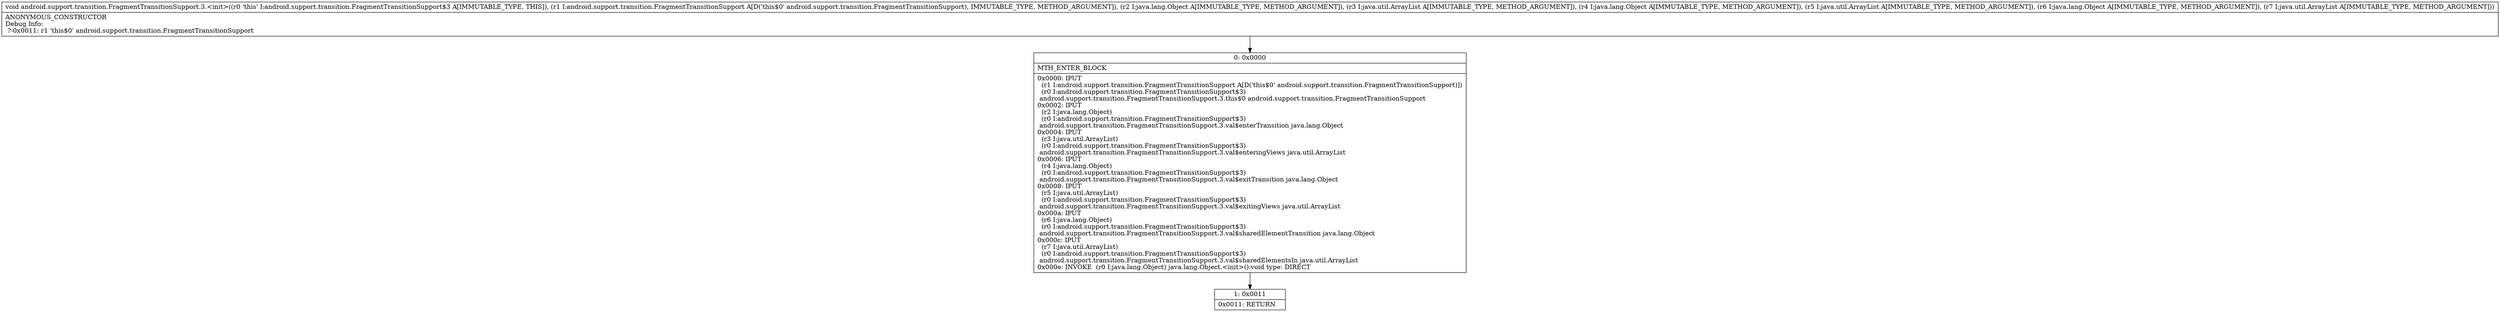 digraph "CFG forandroid.support.transition.FragmentTransitionSupport.3.\<init\>(Landroid\/support\/transition\/FragmentTransitionSupport;Ljava\/lang\/Object;Ljava\/util\/ArrayList;Ljava\/lang\/Object;Ljava\/util\/ArrayList;Ljava\/lang\/Object;Ljava\/util\/ArrayList;)V" {
Node_0 [shape=record,label="{0\:\ 0x0000|MTH_ENTER_BLOCK\l|0x0000: IPUT  \l  (r1 I:android.support.transition.FragmentTransitionSupport A[D('this$0' android.support.transition.FragmentTransitionSupport)])\l  (r0 I:android.support.transition.FragmentTransitionSupport$3)\l android.support.transition.FragmentTransitionSupport.3.this$0 android.support.transition.FragmentTransitionSupport \l0x0002: IPUT  \l  (r2 I:java.lang.Object)\l  (r0 I:android.support.transition.FragmentTransitionSupport$3)\l android.support.transition.FragmentTransitionSupport.3.val$enterTransition java.lang.Object \l0x0004: IPUT  \l  (r3 I:java.util.ArrayList)\l  (r0 I:android.support.transition.FragmentTransitionSupport$3)\l android.support.transition.FragmentTransitionSupport.3.val$enteringViews java.util.ArrayList \l0x0006: IPUT  \l  (r4 I:java.lang.Object)\l  (r0 I:android.support.transition.FragmentTransitionSupport$3)\l android.support.transition.FragmentTransitionSupport.3.val$exitTransition java.lang.Object \l0x0008: IPUT  \l  (r5 I:java.util.ArrayList)\l  (r0 I:android.support.transition.FragmentTransitionSupport$3)\l android.support.transition.FragmentTransitionSupport.3.val$exitingViews java.util.ArrayList \l0x000a: IPUT  \l  (r6 I:java.lang.Object)\l  (r0 I:android.support.transition.FragmentTransitionSupport$3)\l android.support.transition.FragmentTransitionSupport.3.val$sharedElementTransition java.lang.Object \l0x000c: IPUT  \l  (r7 I:java.util.ArrayList)\l  (r0 I:android.support.transition.FragmentTransitionSupport$3)\l android.support.transition.FragmentTransitionSupport.3.val$sharedElementsIn java.util.ArrayList \l0x000e: INVOKE  (r0 I:java.lang.Object) java.lang.Object.\<init\>():void type: DIRECT \l}"];
Node_1 [shape=record,label="{1\:\ 0x0011|0x0011: RETURN   \l}"];
MethodNode[shape=record,label="{void android.support.transition.FragmentTransitionSupport.3.\<init\>((r0 'this' I:android.support.transition.FragmentTransitionSupport$3 A[IMMUTABLE_TYPE, THIS]), (r1 I:android.support.transition.FragmentTransitionSupport A[D('this$0' android.support.transition.FragmentTransitionSupport), IMMUTABLE_TYPE, METHOD_ARGUMENT]), (r2 I:java.lang.Object A[IMMUTABLE_TYPE, METHOD_ARGUMENT]), (r3 I:java.util.ArrayList A[IMMUTABLE_TYPE, METHOD_ARGUMENT]), (r4 I:java.lang.Object A[IMMUTABLE_TYPE, METHOD_ARGUMENT]), (r5 I:java.util.ArrayList A[IMMUTABLE_TYPE, METHOD_ARGUMENT]), (r6 I:java.lang.Object A[IMMUTABLE_TYPE, METHOD_ARGUMENT]), (r7 I:java.util.ArrayList A[IMMUTABLE_TYPE, METHOD_ARGUMENT]))  | ANONYMOUS_CONSTRUCTOR\lDebug Info:\l  ?\-0x0011: r1 'this$0' android.support.transition.FragmentTransitionSupport\l}"];
MethodNode -> Node_0;
Node_0 -> Node_1;
}

